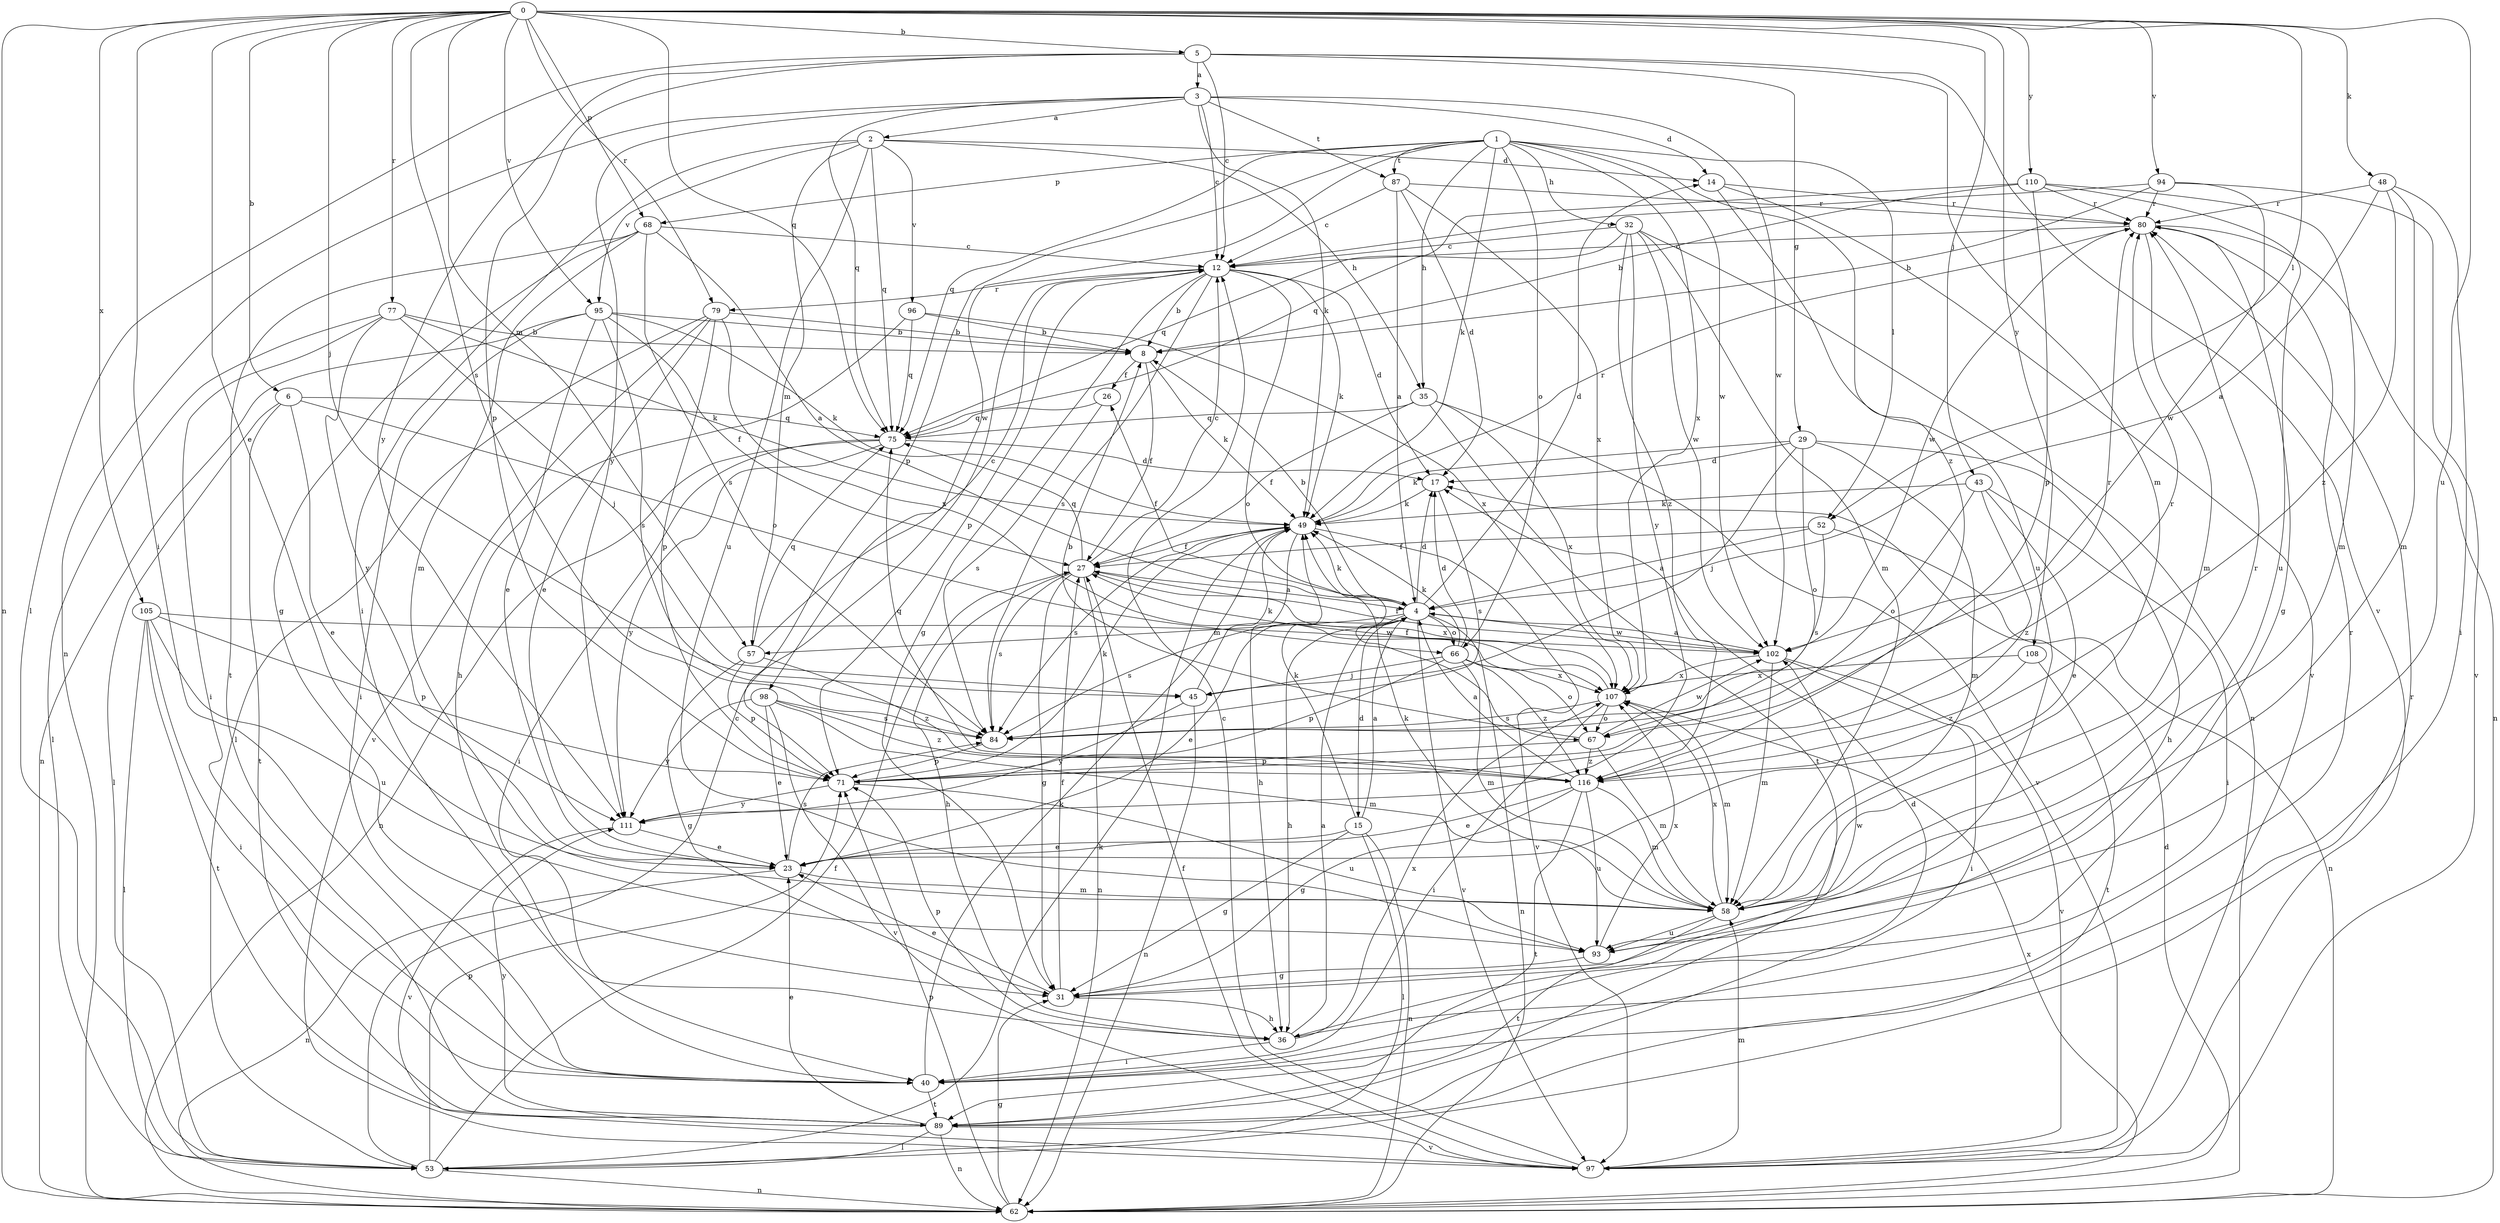 strict digraph  {
0;
1;
2;
3;
4;
5;
6;
8;
12;
14;
15;
17;
23;
26;
27;
29;
31;
32;
35;
36;
40;
43;
45;
48;
49;
52;
53;
57;
58;
62;
66;
67;
68;
71;
75;
77;
79;
80;
84;
87;
89;
93;
94;
95;
96;
97;
98;
102;
105;
107;
108;
110;
111;
116;
0 -> 5  [label=b];
0 -> 6  [label=b];
0 -> 23  [label=e];
0 -> 40  [label=i];
0 -> 43  [label=j];
0 -> 45  [label=j];
0 -> 48  [label=k];
0 -> 52  [label=l];
0 -> 57  [label=m];
0 -> 62  [label=n];
0 -> 68  [label=p];
0 -> 75  [label=q];
0 -> 77  [label=r];
0 -> 79  [label=r];
0 -> 84  [label=s];
0 -> 93  [label=u];
0 -> 94  [label=v];
0 -> 95  [label=v];
0 -> 105  [label=x];
0 -> 108  [label=y];
0 -> 110  [label=y];
1 -> 32  [label=h];
1 -> 35  [label=h];
1 -> 49  [label=k];
1 -> 52  [label=l];
1 -> 66  [label=o];
1 -> 68  [label=p];
1 -> 71  [label=p];
1 -> 75  [label=q];
1 -> 87  [label=t];
1 -> 98  [label=w];
1 -> 102  [label=w];
1 -> 107  [label=x];
1 -> 116  [label=z];
2 -> 14  [label=d];
2 -> 35  [label=h];
2 -> 40  [label=i];
2 -> 57  [label=m];
2 -> 75  [label=q];
2 -> 93  [label=u];
2 -> 95  [label=v];
2 -> 96  [label=v];
3 -> 2  [label=a];
3 -> 12  [label=c];
3 -> 14  [label=d];
3 -> 49  [label=k];
3 -> 62  [label=n];
3 -> 75  [label=q];
3 -> 87  [label=t];
3 -> 102  [label=w];
3 -> 111  [label=y];
4 -> 8  [label=b];
4 -> 14  [label=d];
4 -> 15  [label=d];
4 -> 17  [label=d];
4 -> 23  [label=e];
4 -> 26  [label=f];
4 -> 36  [label=h];
4 -> 49  [label=k];
4 -> 57  [label=m];
4 -> 62  [label=n];
4 -> 66  [label=o];
4 -> 84  [label=s];
4 -> 97  [label=v];
4 -> 102  [label=w];
5 -> 3  [label=a];
5 -> 12  [label=c];
5 -> 29  [label=g];
5 -> 53  [label=l];
5 -> 58  [label=m];
5 -> 71  [label=p];
5 -> 97  [label=v];
5 -> 111  [label=y];
6 -> 23  [label=e];
6 -> 53  [label=l];
6 -> 66  [label=o];
6 -> 75  [label=q];
6 -> 89  [label=t];
8 -> 26  [label=f];
8 -> 27  [label=f];
8 -> 49  [label=k];
12 -> 8  [label=b];
12 -> 17  [label=d];
12 -> 31  [label=g];
12 -> 49  [label=k];
12 -> 67  [label=o];
12 -> 71  [label=p];
12 -> 79  [label=r];
12 -> 84  [label=s];
14 -> 80  [label=r];
14 -> 93  [label=u];
14 -> 97  [label=v];
15 -> 4  [label=a];
15 -> 23  [label=e];
15 -> 31  [label=g];
15 -> 49  [label=k];
15 -> 53  [label=l];
15 -> 62  [label=n];
17 -> 49  [label=k];
17 -> 84  [label=s];
23 -> 58  [label=m];
23 -> 62  [label=n];
23 -> 84  [label=s];
26 -> 75  [label=q];
26 -> 84  [label=s];
27 -> 4  [label=a];
27 -> 12  [label=c];
27 -> 31  [label=g];
27 -> 36  [label=h];
27 -> 62  [label=n];
27 -> 75  [label=q];
27 -> 84  [label=s];
27 -> 107  [label=x];
29 -> 17  [label=d];
29 -> 36  [label=h];
29 -> 45  [label=j];
29 -> 49  [label=k];
29 -> 58  [label=m];
29 -> 67  [label=o];
31 -> 23  [label=e];
31 -> 27  [label=f];
31 -> 36  [label=h];
31 -> 102  [label=w];
32 -> 12  [label=c];
32 -> 58  [label=m];
32 -> 62  [label=n];
32 -> 75  [label=q];
32 -> 102  [label=w];
32 -> 111  [label=y];
32 -> 116  [label=z];
35 -> 27  [label=f];
35 -> 75  [label=q];
35 -> 89  [label=t];
35 -> 97  [label=v];
35 -> 107  [label=x];
36 -> 4  [label=a];
36 -> 40  [label=i];
36 -> 71  [label=p];
36 -> 80  [label=r];
36 -> 107  [label=x];
40 -> 49  [label=k];
40 -> 89  [label=t];
43 -> 23  [label=e];
43 -> 40  [label=i];
43 -> 49  [label=k];
43 -> 67  [label=o];
43 -> 116  [label=z];
45 -> 49  [label=k];
45 -> 62  [label=n];
45 -> 111  [label=y];
48 -> 4  [label=a];
48 -> 40  [label=i];
48 -> 58  [label=m];
48 -> 80  [label=r];
48 -> 116  [label=z];
49 -> 27  [label=f];
49 -> 36  [label=h];
49 -> 80  [label=r];
49 -> 84  [label=s];
49 -> 97  [label=v];
52 -> 4  [label=a];
52 -> 27  [label=f];
52 -> 62  [label=n];
52 -> 84  [label=s];
53 -> 12  [label=c];
53 -> 27  [label=f];
53 -> 49  [label=k];
53 -> 62  [label=n];
53 -> 71  [label=p];
53 -> 80  [label=r];
57 -> 12  [label=c];
57 -> 31  [label=g];
57 -> 71  [label=p];
57 -> 75  [label=q];
57 -> 116  [label=z];
58 -> 49  [label=k];
58 -> 80  [label=r];
58 -> 89  [label=t];
58 -> 93  [label=u];
58 -> 107  [label=x];
62 -> 17  [label=d];
62 -> 31  [label=g];
62 -> 71  [label=p];
62 -> 107  [label=x];
66 -> 17  [label=d];
66 -> 45  [label=j];
66 -> 49  [label=k];
66 -> 58  [label=m];
66 -> 67  [label=o];
66 -> 71  [label=p];
66 -> 107  [label=x];
66 -> 116  [label=z];
67 -> 8  [label=b];
67 -> 58  [label=m];
67 -> 71  [label=p];
67 -> 102  [label=w];
67 -> 116  [label=z];
68 -> 4  [label=a];
68 -> 12  [label=c];
68 -> 31  [label=g];
68 -> 58  [label=m];
68 -> 84  [label=s];
68 -> 89  [label=t];
71 -> 49  [label=k];
71 -> 80  [label=r];
71 -> 93  [label=u];
71 -> 111  [label=y];
75 -> 17  [label=d];
75 -> 40  [label=i];
75 -> 62  [label=n];
75 -> 111  [label=y];
77 -> 8  [label=b];
77 -> 40  [label=i];
77 -> 45  [label=j];
77 -> 49  [label=k];
77 -> 53  [label=l];
77 -> 111  [label=y];
79 -> 8  [label=b];
79 -> 23  [label=e];
79 -> 53  [label=l];
79 -> 71  [label=p];
79 -> 97  [label=v];
79 -> 107  [label=x];
80 -> 12  [label=c];
80 -> 31  [label=g];
80 -> 58  [label=m];
80 -> 62  [label=n];
80 -> 102  [label=w];
84 -> 71  [label=p];
84 -> 80  [label=r];
87 -> 4  [label=a];
87 -> 12  [label=c];
87 -> 17  [label=d];
87 -> 80  [label=r];
87 -> 107  [label=x];
89 -> 17  [label=d];
89 -> 23  [label=e];
89 -> 53  [label=l];
89 -> 62  [label=n];
89 -> 97  [label=v];
89 -> 111  [label=y];
93 -> 31  [label=g];
93 -> 107  [label=x];
94 -> 8  [label=b];
94 -> 12  [label=c];
94 -> 80  [label=r];
94 -> 97  [label=v];
94 -> 102  [label=w];
95 -> 8  [label=b];
95 -> 23  [label=e];
95 -> 27  [label=f];
95 -> 40  [label=i];
95 -> 49  [label=k];
95 -> 62  [label=n];
95 -> 84  [label=s];
96 -> 8  [label=b];
96 -> 36  [label=h];
96 -> 75  [label=q];
96 -> 107  [label=x];
97 -> 12  [label=c];
97 -> 27  [label=f];
97 -> 58  [label=m];
98 -> 23  [label=e];
98 -> 58  [label=m];
98 -> 84  [label=s];
98 -> 97  [label=v];
98 -> 111  [label=y];
98 -> 116  [label=z];
102 -> 4  [label=a];
102 -> 27  [label=f];
102 -> 40  [label=i];
102 -> 58  [label=m];
102 -> 97  [label=v];
102 -> 107  [label=x];
105 -> 40  [label=i];
105 -> 53  [label=l];
105 -> 71  [label=p];
105 -> 89  [label=t];
105 -> 93  [label=u];
105 -> 102  [label=w];
107 -> 27  [label=f];
107 -> 40  [label=i];
107 -> 58  [label=m];
107 -> 67  [label=o];
107 -> 84  [label=s];
108 -> 89  [label=t];
108 -> 107  [label=x];
108 -> 116  [label=z];
110 -> 8  [label=b];
110 -> 58  [label=m];
110 -> 71  [label=p];
110 -> 75  [label=q];
110 -> 80  [label=r];
110 -> 93  [label=u];
111 -> 23  [label=e];
111 -> 97  [label=v];
116 -> 4  [label=a];
116 -> 23  [label=e];
116 -> 31  [label=g];
116 -> 58  [label=m];
116 -> 75  [label=q];
116 -> 89  [label=t];
116 -> 93  [label=u];
}
